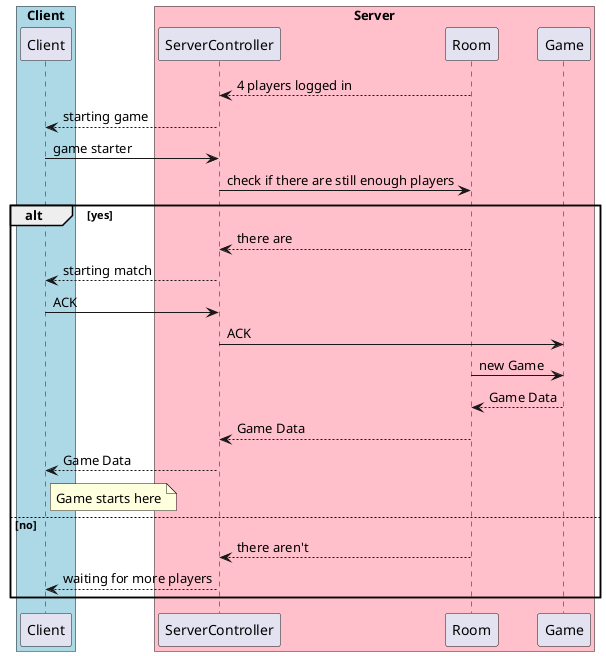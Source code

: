 @startuml

box "Client" #LightBlue
participant Client
end box

box "Server" #Pink
participant ServerController
participant Room
participant Game
end box

Room --> ServerController : 4 players logged in
ServerController --> Client : starting game
Client -> ServerController : game starter

ServerController-> Room : check if there are still enough players
alt yes
Room --> ServerController : there are
ServerController --> Client : starting match
Client -> ServerController : ACK
ServerController -> Game : ACK
Room -> Game : new Game
Game --> Room : Game Data
Room --> ServerController : Game Data
ServerController --> Client : Game Data
note right of Client: Game starts here
else no
Room --> ServerController : there aren't
ServerController --> Client : waiting for more players
end


@enduml